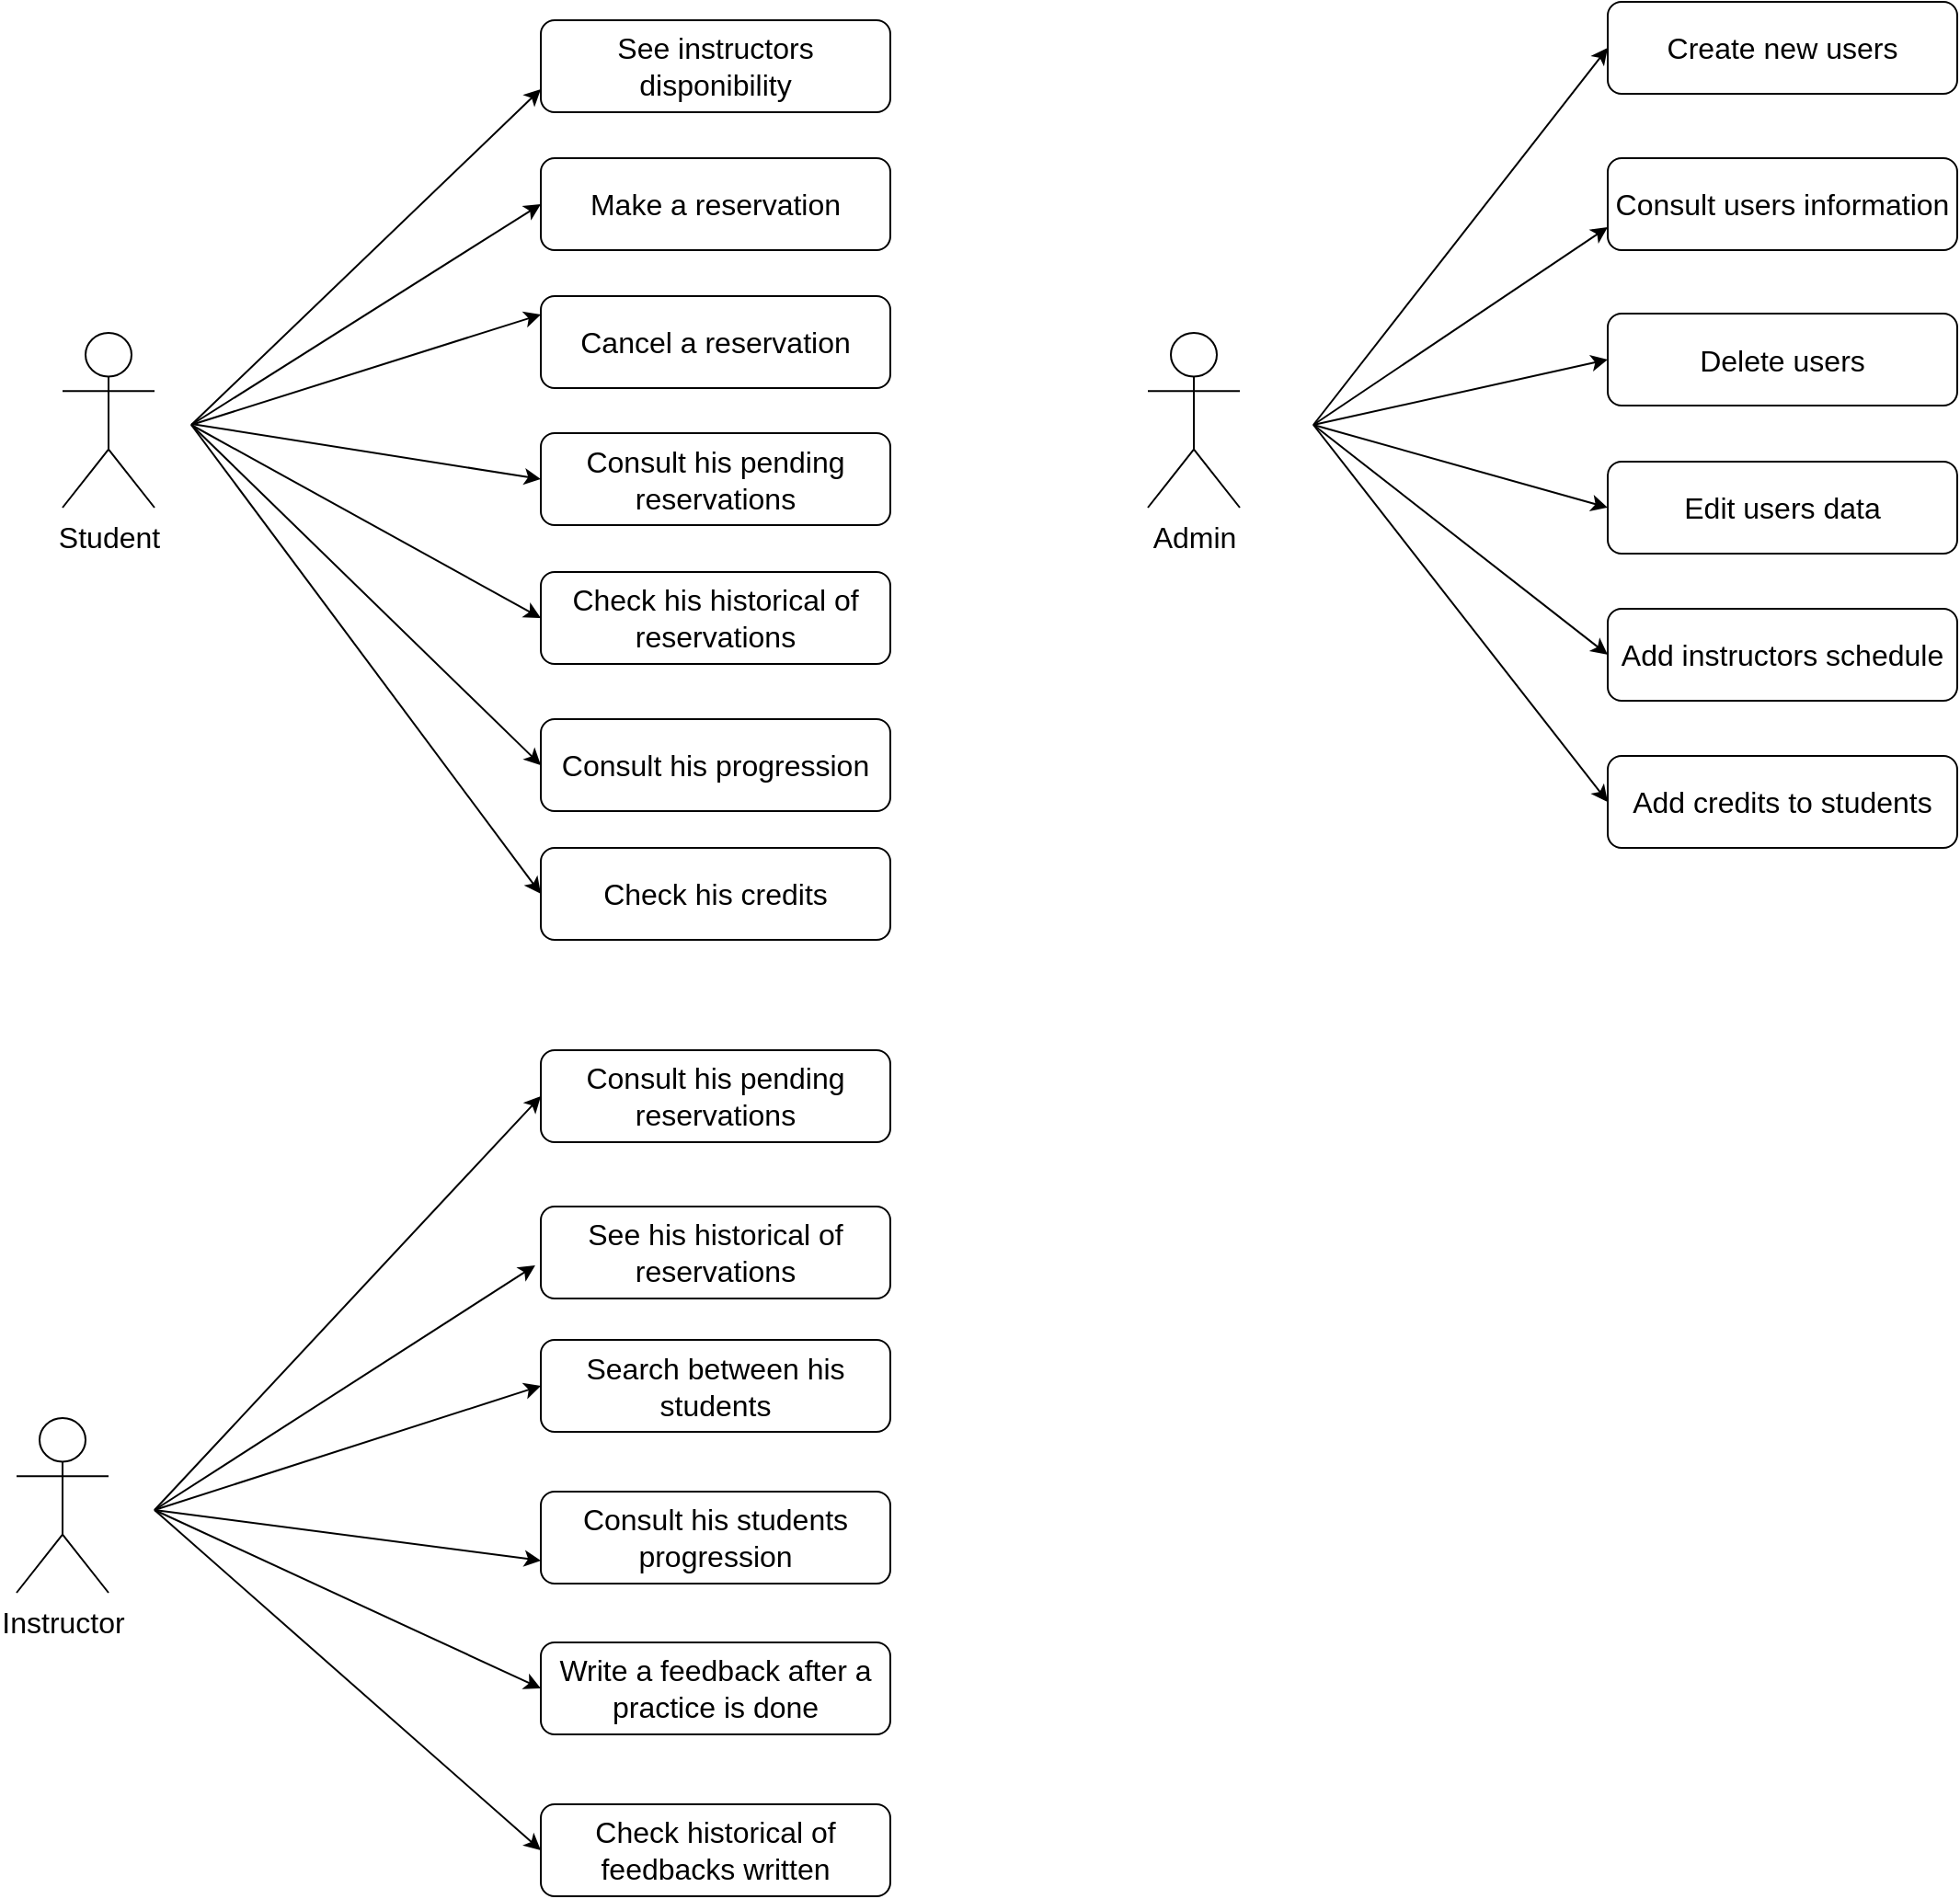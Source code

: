 <mxfile version="12.3.9" type="device" pages="1"><diagram id="X5X6REgzkuXG0eaXE58G" name="Page-1"><mxGraphModel dx="1408" dy="737" grid="1" gridSize="10" guides="1" tooltips="1" connect="1" arrows="1" fold="1" page="1" pageScale="1" pageWidth="827" pageHeight="1169" math="0" shadow="0"><root><mxCell id="0"/><mxCell id="1" parent="0"/><mxCell id="2VadqRDhUzSbSy07Wulp-64" value="" style="endArrow=classic;html=1;entryX=0;entryY=0.5;entryDx=0;entryDy=0;" parent="1" target="2VadqRDhUzSbSy07Wulp-156" edge="1"><mxGeometry width="50" height="50" relative="1" as="geometry"><mxPoint x="840" y="280" as="sourcePoint"/><mxPoint x="910" y="60" as="targetPoint"/></mxGeometry></mxCell><mxCell id="2VadqRDhUzSbSy07Wulp-65" value="" style="endArrow=classic;html=1;entryX=0;entryY=0.75;entryDx=0;entryDy=0;" parent="1" target="2VadqRDhUzSbSy07Wulp-157" edge="1"><mxGeometry width="50" height="50" relative="1" as="geometry"><mxPoint x="840" y="280" as="sourcePoint"/><mxPoint x="920" y="150" as="targetPoint"/></mxGeometry></mxCell><mxCell id="2VadqRDhUzSbSy07Wulp-66" value="" style="endArrow=classic;html=1;entryX=0;entryY=0.5;entryDx=0;entryDy=0;" parent="1" target="2VadqRDhUzSbSy07Wulp-158" edge="1"><mxGeometry width="50" height="50" relative="1" as="geometry"><mxPoint x="840" y="280" as="sourcePoint"/><mxPoint x="920" y="220" as="targetPoint"/></mxGeometry></mxCell><mxCell id="2VadqRDhUzSbSy07Wulp-67" value="" style="endArrow=classic;html=1;entryX=0;entryY=0.5;entryDx=0;entryDy=0;" parent="1" target="2VadqRDhUzSbSy07Wulp-160" edge="1"><mxGeometry width="50" height="50" relative="1" as="geometry"><mxPoint x="840" y="280" as="sourcePoint"/><mxPoint x="920" y="350" as="targetPoint"/></mxGeometry></mxCell><mxCell id="2VadqRDhUzSbSy07Wulp-68" value="" style="endArrow=classic;html=1;entryX=0;entryY=0.5;entryDx=0;entryDy=0;" parent="1" target="2VadqRDhUzSbSy07Wulp-159" edge="1"><mxGeometry width="50" height="50" relative="1" as="geometry"><mxPoint x="840" y="280" as="sourcePoint"/><mxPoint x="920" y="284.5" as="targetPoint"/></mxGeometry></mxCell><mxCell id="2VadqRDhUzSbSy07Wulp-69" value="" style="endArrow=classic;html=1;entryX=0;entryY=0.5;entryDx=0;entryDy=0;" parent="1" target="2VadqRDhUzSbSy07Wulp-161" edge="1"><mxGeometry width="50" height="50" relative="1" as="geometry"><mxPoint x="840" y="280" as="sourcePoint"/><mxPoint x="920" y="420" as="targetPoint"/></mxGeometry></mxCell><mxCell id="2VadqRDhUzSbSy07Wulp-103" value="&lt;font style=&quot;font-size: 16px&quot;&gt;See instructors disponibility&lt;/font&gt;" style="rounded=1;whiteSpace=wrap;html=1;" parent="1" vertex="1"><mxGeometry x="420" y="60" width="190" height="50" as="geometry"/></mxCell><mxCell id="2VadqRDhUzSbSy07Wulp-109" value="" style="endArrow=classic;html=1;entryX=0;entryY=0.5;entryDx=0;entryDy=0;" parent="1" target="2VadqRDhUzSbSy07Wulp-120" edge="1"><mxGeometry width="50" height="50" relative="1" as="geometry"><mxPoint x="230" y="280" as="sourcePoint"/><mxPoint x="420" y="450" as="targetPoint"/></mxGeometry></mxCell><mxCell id="2VadqRDhUzSbSy07Wulp-110" value="" style="endArrow=classic;html=1;entryX=0;entryY=0.5;entryDx=0;entryDy=0;" parent="1" target="2VadqRDhUzSbSy07Wulp-119" edge="1"><mxGeometry width="50" height="50" relative="1" as="geometry"><mxPoint x="230" y="280" as="sourcePoint"/><mxPoint x="420" y="400" as="targetPoint"/></mxGeometry></mxCell><mxCell id="2VadqRDhUzSbSy07Wulp-111" value="" style="endArrow=classic;html=1;entryX=0;entryY=0.5;entryDx=0;entryDy=0;" parent="1" target="2VadqRDhUzSbSy07Wulp-118" edge="1"><mxGeometry width="50" height="50" relative="1" as="geometry"><mxPoint x="230" y="279.5" as="sourcePoint"/><mxPoint x="420" y="339.5" as="targetPoint"/></mxGeometry></mxCell><mxCell id="2VadqRDhUzSbSy07Wulp-112" value="" style="endArrow=classic;html=1;entryX=0;entryY=0.5;entryDx=0;entryDy=0;" parent="1" target="2VadqRDhUzSbSy07Wulp-121" edge="1"><mxGeometry width="50" height="50" relative="1" as="geometry"><mxPoint x="230" y="280" as="sourcePoint"/><mxPoint x="210" y="490" as="targetPoint"/></mxGeometry></mxCell><mxCell id="2VadqRDhUzSbSy07Wulp-113" value="" style="endArrow=classic;html=1;entryX=0;entryY=0.5;entryDx=0;entryDy=0;" parent="1" edge="1"><mxGeometry width="50" height="50" relative="1" as="geometry"><mxPoint x="230" y="280" as="sourcePoint"/><mxPoint x="420" y="220" as="targetPoint"/></mxGeometry></mxCell><mxCell id="2VadqRDhUzSbSy07Wulp-114" value="" style="endArrow=classic;html=1;entryX=0;entryY=0.5;entryDx=0;entryDy=0;" parent="1" edge="1"><mxGeometry width="50" height="50" relative="1" as="geometry"><mxPoint x="230" y="280" as="sourcePoint"/><mxPoint x="420" y="160" as="targetPoint"/></mxGeometry></mxCell><mxCell id="2VadqRDhUzSbSy07Wulp-115" value="" style="endArrow=classic;html=1;entryX=0;entryY=0.75;entryDx=0;entryDy=0;" parent="1" target="2VadqRDhUzSbSy07Wulp-103" edge="1"><mxGeometry width="50" height="50" relative="1" as="geometry"><mxPoint x="230" y="280" as="sourcePoint"/><mxPoint x="330" y="490" as="targetPoint"/></mxGeometry></mxCell><mxCell id="2VadqRDhUzSbSy07Wulp-116" value="&lt;font style=&quot;font-size: 16px&quot;&gt;Student&lt;/font&gt;" style="shape=umlActor;verticalLabelPosition=bottom;labelBackgroundColor=#ffffff;verticalAlign=top;html=1;outlineConnect=0;" parent="1" vertex="1"><mxGeometry x="160" y="230" width="50" height="95" as="geometry"/></mxCell><mxCell id="2VadqRDhUzSbSy07Wulp-117" value="&lt;font style=&quot;font-size: 16px&quot;&gt;Make a reservation&lt;/font&gt;" style="rounded=1;whiteSpace=wrap;html=1;" parent="1" vertex="1"><mxGeometry x="420" y="135" width="190" height="50" as="geometry"/></mxCell><mxCell id="2VadqRDhUzSbSy07Wulp-118" value="&lt;font style=&quot;font-size: 16px&quot;&gt;Consult his pending reservations&lt;/font&gt;" style="rounded=1;whiteSpace=wrap;html=1;" parent="1" vertex="1"><mxGeometry x="420" y="284.5" width="190" height="50" as="geometry"/></mxCell><mxCell id="2VadqRDhUzSbSy07Wulp-119" value="&lt;font style=&quot;font-size: 16px&quot;&gt;Check his historical of reservations&lt;/font&gt;" style="rounded=1;whiteSpace=wrap;html=1;" parent="1" vertex="1"><mxGeometry x="420" y="360" width="190" height="50" as="geometry"/></mxCell><mxCell id="2VadqRDhUzSbSy07Wulp-120" value="&lt;font style=&quot;font-size: 16px&quot;&gt;Consult his progression&lt;/font&gt;" style="rounded=1;whiteSpace=wrap;html=1;" parent="1" vertex="1"><mxGeometry x="420" y="440" width="190" height="50" as="geometry"/></mxCell><mxCell id="2VadqRDhUzSbSy07Wulp-121" value="&lt;font style=&quot;font-size: 16px&quot;&gt;Check his credits&lt;/font&gt;" style="rounded=1;whiteSpace=wrap;html=1;" parent="1" vertex="1"><mxGeometry x="420" y="510" width="190" height="50" as="geometry"/></mxCell><mxCell id="2VadqRDhUzSbSy07Wulp-122" value="&lt;font style=&quot;font-size: 16px&quot;&gt;Cancel a reservation&lt;/font&gt;" style="rounded=1;whiteSpace=wrap;html=1;" parent="1" vertex="1"><mxGeometry x="420" y="210" width="190" height="50" as="geometry"/></mxCell><mxCell id="2VadqRDhUzSbSy07Wulp-136" value="" style="endArrow=classic;html=1;entryX=0;entryY=0.5;entryDx=0;entryDy=0;" parent="1" target="2VadqRDhUzSbSy07Wulp-143" edge="1"><mxGeometry width="50" height="50" relative="1" as="geometry"><mxPoint x="210" y="870" as="sourcePoint"/><mxPoint x="300" y="705" as="targetPoint"/></mxGeometry></mxCell><mxCell id="2VadqRDhUzSbSy07Wulp-137" value="" style="endArrow=classic;html=1;entryX=-0.016;entryY=0.64;entryDx=0;entryDy=0;entryPerimeter=0;" parent="1" target="2VadqRDhUzSbSy07Wulp-144" edge="1"><mxGeometry width="50" height="50" relative="1" as="geometry"><mxPoint x="210" y="870" as="sourcePoint"/><mxPoint x="300" y="770" as="targetPoint"/></mxGeometry></mxCell><mxCell id="2VadqRDhUzSbSy07Wulp-138" value="" style="endArrow=classic;html=1;entryX=0;entryY=0.75;entryDx=0;entryDy=0;" parent="1" target="2VadqRDhUzSbSy07Wulp-146" edge="1"><mxGeometry width="50" height="50" relative="1" as="geometry"><mxPoint x="210" y="870" as="sourcePoint"/><mxPoint x="300" y="865" as="targetPoint"/></mxGeometry></mxCell><mxCell id="2VadqRDhUzSbSy07Wulp-139" value="" style="endArrow=classic;html=1;entryX=0;entryY=0.5;entryDx=0;entryDy=0;" parent="1" target="2VadqRDhUzSbSy07Wulp-147" edge="1"><mxGeometry width="50" height="50" relative="1" as="geometry"><mxPoint x="210" y="870" as="sourcePoint"/><mxPoint x="300" y="920" as="targetPoint"/></mxGeometry></mxCell><mxCell id="2VadqRDhUzSbSy07Wulp-140" value="" style="endArrow=classic;html=1;entryX=0;entryY=0.5;entryDx=0;entryDy=0;" parent="1" target="2VadqRDhUzSbSy07Wulp-148" edge="1"><mxGeometry width="50" height="50" relative="1" as="geometry"><mxPoint x="210" y="870" as="sourcePoint"/><mxPoint x="300" y="980" as="targetPoint"/></mxGeometry></mxCell><mxCell id="2VadqRDhUzSbSy07Wulp-141" value="" style="endArrow=classic;html=1;entryX=0;entryY=0.5;entryDx=0;entryDy=0;" parent="1" target="2VadqRDhUzSbSy07Wulp-145" edge="1"><mxGeometry width="50" height="50" relative="1" as="geometry"><mxPoint x="210" y="870" as="sourcePoint"/><mxPoint x="300" y="810" as="targetPoint"/></mxGeometry></mxCell><mxCell id="2VadqRDhUzSbSy07Wulp-143" value="&lt;span style=&quot;font-size: 16px&quot;&gt;Consult his pending reservations&lt;/span&gt;" style="rounded=1;whiteSpace=wrap;html=1;" parent="1" vertex="1"><mxGeometry x="420" y="620" width="190" height="50" as="geometry"/></mxCell><mxCell id="2VadqRDhUzSbSy07Wulp-144" value="&lt;span style=&quot;font-size: 16px&quot;&gt;See his historical of reservations&lt;/span&gt;" style="rounded=1;whiteSpace=wrap;html=1;" parent="1" vertex="1"><mxGeometry x="420" y="705" width="190" height="50" as="geometry"/></mxCell><mxCell id="2VadqRDhUzSbSy07Wulp-145" value="&lt;span style=&quot;font-size: 16px&quot;&gt;Search between his students&lt;/span&gt;" style="rounded=1;whiteSpace=wrap;html=1;" parent="1" vertex="1"><mxGeometry x="420" y="777.5" width="190" height="50" as="geometry"/></mxCell><mxCell id="2VadqRDhUzSbSy07Wulp-146" value="&lt;span style=&quot;font-size: 16px&quot;&gt;Consult his students progression&lt;/span&gt;" style="rounded=1;whiteSpace=wrap;html=1;" parent="1" vertex="1"><mxGeometry x="420" y="860" width="190" height="50" as="geometry"/></mxCell><mxCell id="2VadqRDhUzSbSy07Wulp-147" value="&lt;span style=&quot;font-size: 16px&quot;&gt;Write a feedback after a practice is done&lt;/span&gt;" style="rounded=1;whiteSpace=wrap;html=1;" parent="1" vertex="1"><mxGeometry x="420" y="942" width="190" height="50" as="geometry"/></mxCell><mxCell id="2VadqRDhUzSbSy07Wulp-148" value="&lt;span style=&quot;font-size: 16px&quot;&gt;Check historical of feedbacks written&lt;/span&gt;" style="rounded=1;whiteSpace=wrap;html=1;" parent="1" vertex="1"><mxGeometry x="420" y="1030" width="190" height="50" as="geometry"/></mxCell><mxCell id="2VadqRDhUzSbSy07Wulp-150" value="&lt;font style=&quot;font-size: 16px&quot;&gt;Instructor&lt;/font&gt;" style="shape=umlActor;verticalLabelPosition=bottom;labelBackgroundColor=#ffffff;verticalAlign=top;html=1;outlineConnect=0;" parent="1" vertex="1"><mxGeometry x="135" y="820" width="50" height="95" as="geometry"/></mxCell><mxCell id="2VadqRDhUzSbSy07Wulp-155" value="&lt;font style=&quot;font-size: 16px&quot;&gt;Admin&lt;/font&gt;" style="shape=umlActor;verticalLabelPosition=bottom;labelBackgroundColor=#ffffff;verticalAlign=top;html=1;outlineConnect=0;" parent="1" vertex="1"><mxGeometry x="750" y="230" width="50" height="95" as="geometry"/></mxCell><mxCell id="2VadqRDhUzSbSy07Wulp-156" value="&lt;span style=&quot;font-size: 16px&quot;&gt;Create new users&lt;/span&gt;" style="rounded=1;whiteSpace=wrap;html=1;" parent="1" vertex="1"><mxGeometry x="1000" y="50" width="190" height="50" as="geometry"/></mxCell><mxCell id="2VadqRDhUzSbSy07Wulp-157" value="&lt;span style=&quot;font-size: 16px&quot;&gt;Consult users information&lt;/span&gt;" style="rounded=1;whiteSpace=wrap;html=1;" parent="1" vertex="1"><mxGeometry x="1000" y="135" width="190" height="50" as="geometry"/></mxCell><mxCell id="2VadqRDhUzSbSy07Wulp-158" value="&lt;span style=&quot;font-size: 16px&quot;&gt;Delete users&lt;/span&gt;" style="rounded=1;whiteSpace=wrap;html=1;" parent="1" vertex="1"><mxGeometry x="1000" y="219.5" width="190" height="50" as="geometry"/></mxCell><mxCell id="2VadqRDhUzSbSy07Wulp-159" value="&lt;span style=&quot;font-size: 16px&quot;&gt;Edit users data&lt;/span&gt;" style="rounded=1;whiteSpace=wrap;html=1;" parent="1" vertex="1"><mxGeometry x="1000" y="300" width="190" height="50" as="geometry"/></mxCell><mxCell id="2VadqRDhUzSbSy07Wulp-160" value="&lt;span style=&quot;font-size: 16px&quot;&gt;Add instructors schedule&lt;/span&gt;" style="rounded=1;whiteSpace=wrap;html=1;" parent="1" vertex="1"><mxGeometry x="1000" y="380" width="190" height="50" as="geometry"/></mxCell><mxCell id="2VadqRDhUzSbSy07Wulp-161" value="&lt;span style=&quot;font-size: 16px&quot;&gt;Add credits to students&lt;/span&gt;" style="rounded=1;whiteSpace=wrap;html=1;" parent="1" vertex="1"><mxGeometry x="1000" y="460" width="190" height="50" as="geometry"/></mxCell></root></mxGraphModel></diagram></mxfile>